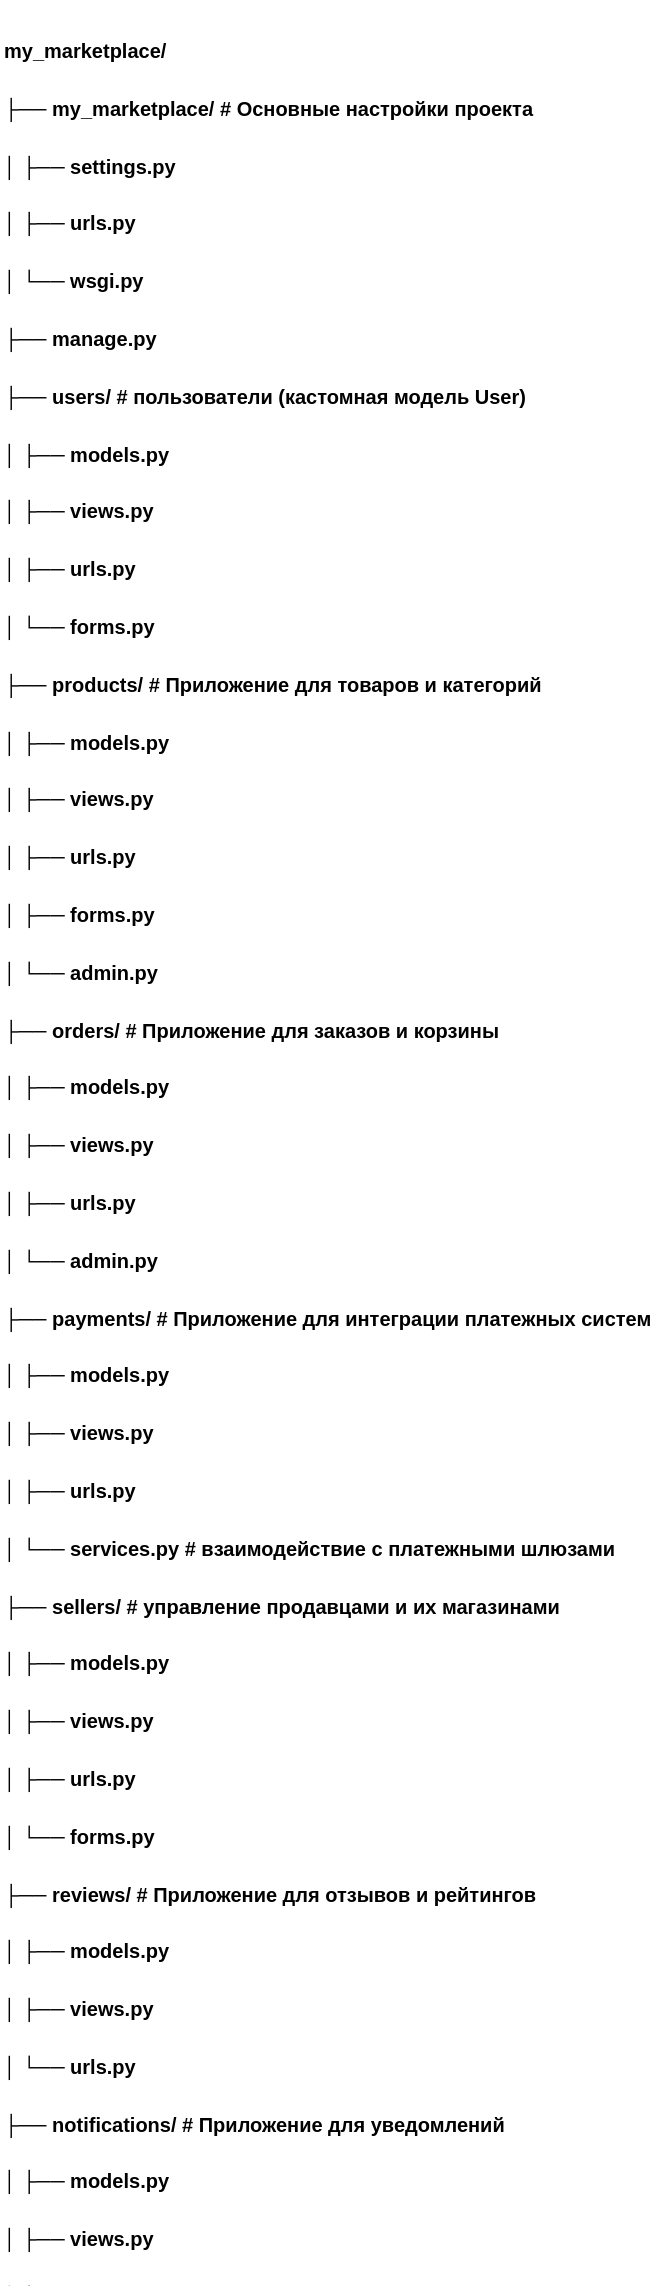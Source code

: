 <mxfile version="28.0.4">
  <diagram name="Сторінка-1" id="Q-gHsdSEGa7rqB-DRG0M">
    <mxGraphModel dx="974" dy="388" grid="1" gridSize="10" guides="1" tooltips="1" connect="1" arrows="1" fold="1" page="1" pageScale="1" pageWidth="827" pageHeight="1169" math="0" shadow="0">
      <root>
        <mxCell id="0" />
        <mxCell id="1" parent="0" />
        <mxCell id="wt3ssOBClgndUsdf-WFF-1" value="&lt;h1 style=&quot;margin-top: 0px;&quot;&gt;&lt;font style=&quot;font-size: 10px;&quot;&gt;my_marketplace/&lt;br&gt;├── my_marketplace/  # Основные настройки проекта&lt;br&gt;│   ├── settings.py&lt;br&gt;│   ├── urls.py&lt;br&gt;│   └── wsgi.py&lt;br&gt;├── manage.py&lt;br&gt;├── users/         # пользователи (кастомная модель User)&lt;br&gt;│   ├── models.py&lt;br&gt;│   ├── views.py&lt;br&gt;│   ├── urls.py&lt;br&gt;│   └── forms.py&lt;br&gt;├── products/      # Приложение для товаров и категорий&lt;br&gt;│   ├── models.py&lt;br&gt;│   ├── views.py&lt;br&gt;│   ├── urls.py&lt;br&gt;│   ├── forms.py&lt;br&gt;│   └── admin.py&lt;br&gt;├── orders/        # Приложение для заказов и корзины&lt;br&gt;│   ├── models.py&lt;br&gt;│   ├── views.py&lt;br&gt;│   ├── urls.py&lt;br&gt;│   └── admin.py&lt;br&gt;├── payments/      # Приложение для интеграции платежных систем&lt;br&gt;│   ├── models.py&lt;br&gt;│   ├── views.py&lt;br&gt;│   ├── urls.py&lt;br&gt;│   └── services.py # взаимодействие с платежными шлюзами&lt;br&gt;├── sellers/       # управление продавцами и их магазинами&lt;br&gt;│   ├── models.py&lt;br&gt;│   ├── views.py&lt;br&gt;│   ├── urls.py&lt;br&gt;│   └── forms.py&lt;br&gt;├── reviews/       # Приложение для отзывов и рейтингов&lt;br&gt;│   ├── models.py&lt;br&gt;│   ├── views.py&lt;br&gt;│   └── urls.py&lt;br&gt;├── notifications/ # Приложение для уведомлений&lt;br&gt;│   ├── models.py&lt;br&gt;│   ├── views.py&lt;br&gt;│   └── services.py&lt;br&gt;├── static/        # Статические файлы (CSS, JS, изображения)&lt;br&gt;└── templates/     # Шаблоны Django&lt;/font&gt;&lt;/h1&gt;" style="text;html=1;whiteSpace=wrap;overflow=hidden;rounded=0;" vertex="1" parent="1">
          <mxGeometry x="80" y="10" width="330" height="1140" as="geometry" />
        </mxCell>
      </root>
    </mxGraphModel>
  </diagram>
</mxfile>
